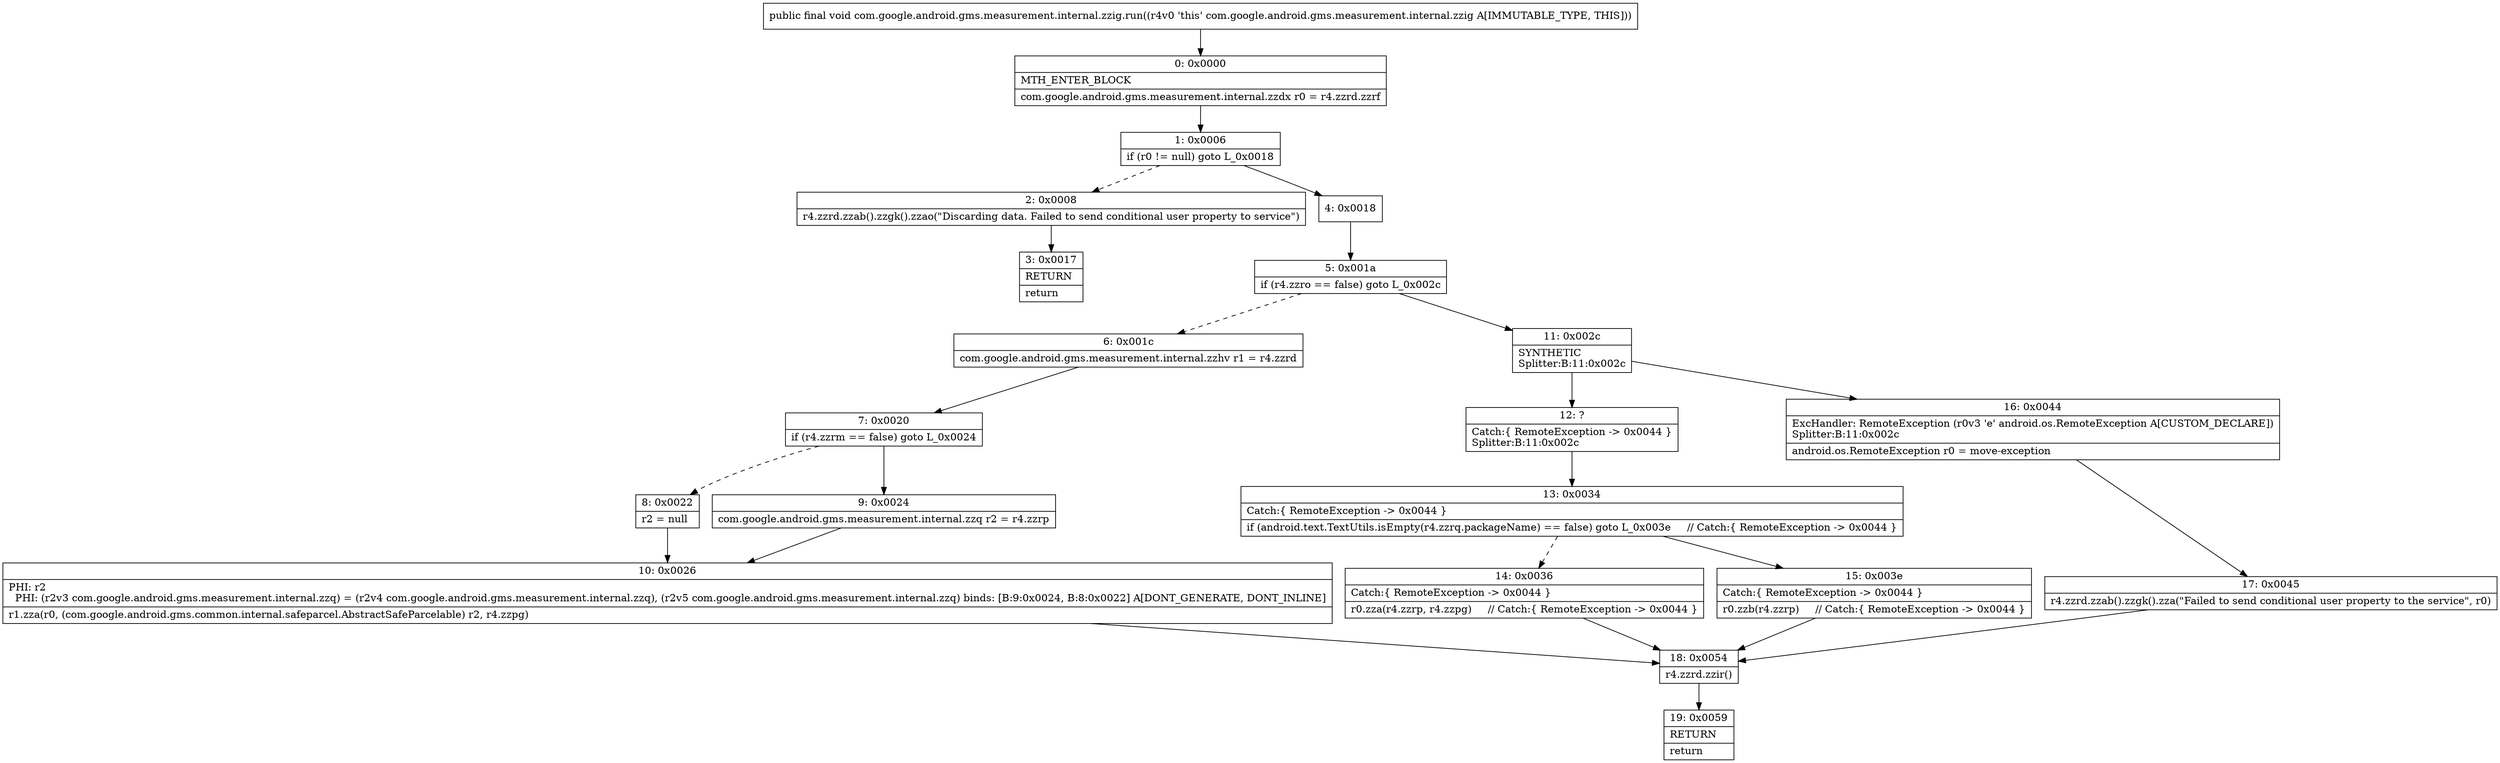 digraph "CFG forcom.google.android.gms.measurement.internal.zzig.run()V" {
Node_0 [shape=record,label="{0\:\ 0x0000|MTH_ENTER_BLOCK\l|com.google.android.gms.measurement.internal.zzdx r0 = r4.zzrd.zzrf\l}"];
Node_1 [shape=record,label="{1\:\ 0x0006|if (r0 != null) goto L_0x0018\l}"];
Node_2 [shape=record,label="{2\:\ 0x0008|r4.zzrd.zzab().zzgk().zzao(\"Discarding data. Failed to send conditional user property to service\")\l}"];
Node_3 [shape=record,label="{3\:\ 0x0017|RETURN\l|return\l}"];
Node_4 [shape=record,label="{4\:\ 0x0018}"];
Node_5 [shape=record,label="{5\:\ 0x001a|if (r4.zzro == false) goto L_0x002c\l}"];
Node_6 [shape=record,label="{6\:\ 0x001c|com.google.android.gms.measurement.internal.zzhv r1 = r4.zzrd\l}"];
Node_7 [shape=record,label="{7\:\ 0x0020|if (r4.zzrm == false) goto L_0x0024\l}"];
Node_8 [shape=record,label="{8\:\ 0x0022|r2 = null\l}"];
Node_9 [shape=record,label="{9\:\ 0x0024|com.google.android.gms.measurement.internal.zzq r2 = r4.zzrp\l}"];
Node_10 [shape=record,label="{10\:\ 0x0026|PHI: r2 \l  PHI: (r2v3 com.google.android.gms.measurement.internal.zzq) = (r2v4 com.google.android.gms.measurement.internal.zzq), (r2v5 com.google.android.gms.measurement.internal.zzq) binds: [B:9:0x0024, B:8:0x0022] A[DONT_GENERATE, DONT_INLINE]\l|r1.zza(r0, (com.google.android.gms.common.internal.safeparcel.AbstractSafeParcelable) r2, r4.zzpg)\l}"];
Node_11 [shape=record,label="{11\:\ 0x002c|SYNTHETIC\lSplitter:B:11:0x002c\l}"];
Node_12 [shape=record,label="{12\:\ ?|Catch:\{ RemoteException \-\> 0x0044 \}\lSplitter:B:11:0x002c\l}"];
Node_13 [shape=record,label="{13\:\ 0x0034|Catch:\{ RemoteException \-\> 0x0044 \}\l|if (android.text.TextUtils.isEmpty(r4.zzrq.packageName) == false) goto L_0x003e     \/\/ Catch:\{ RemoteException \-\> 0x0044 \}\l}"];
Node_14 [shape=record,label="{14\:\ 0x0036|Catch:\{ RemoteException \-\> 0x0044 \}\l|r0.zza(r4.zzrp, r4.zzpg)     \/\/ Catch:\{ RemoteException \-\> 0x0044 \}\l}"];
Node_15 [shape=record,label="{15\:\ 0x003e|Catch:\{ RemoteException \-\> 0x0044 \}\l|r0.zzb(r4.zzrp)     \/\/ Catch:\{ RemoteException \-\> 0x0044 \}\l}"];
Node_16 [shape=record,label="{16\:\ 0x0044|ExcHandler: RemoteException (r0v3 'e' android.os.RemoteException A[CUSTOM_DECLARE])\lSplitter:B:11:0x002c\l|android.os.RemoteException r0 = move\-exception\l}"];
Node_17 [shape=record,label="{17\:\ 0x0045|r4.zzrd.zzab().zzgk().zza(\"Failed to send conditional user property to the service\", r0)\l}"];
Node_18 [shape=record,label="{18\:\ 0x0054|r4.zzrd.zzir()\l}"];
Node_19 [shape=record,label="{19\:\ 0x0059|RETURN\l|return\l}"];
MethodNode[shape=record,label="{public final void com.google.android.gms.measurement.internal.zzig.run((r4v0 'this' com.google.android.gms.measurement.internal.zzig A[IMMUTABLE_TYPE, THIS])) }"];
MethodNode -> Node_0;
Node_0 -> Node_1;
Node_1 -> Node_2[style=dashed];
Node_1 -> Node_4;
Node_2 -> Node_3;
Node_4 -> Node_5;
Node_5 -> Node_6[style=dashed];
Node_5 -> Node_11;
Node_6 -> Node_7;
Node_7 -> Node_8[style=dashed];
Node_7 -> Node_9;
Node_8 -> Node_10;
Node_9 -> Node_10;
Node_10 -> Node_18;
Node_11 -> Node_12;
Node_11 -> Node_16;
Node_12 -> Node_13;
Node_13 -> Node_14[style=dashed];
Node_13 -> Node_15;
Node_14 -> Node_18;
Node_15 -> Node_18;
Node_16 -> Node_17;
Node_17 -> Node_18;
Node_18 -> Node_19;
}

